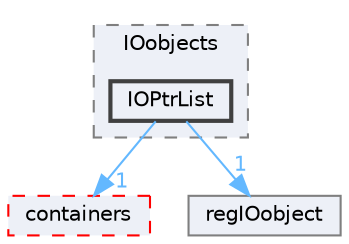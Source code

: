 digraph "src/OpenFOAM/db/IOobjects/IOPtrList"
{
 // LATEX_PDF_SIZE
  bgcolor="transparent";
  edge [fontname=Helvetica,fontsize=10,labelfontname=Helvetica,labelfontsize=10];
  node [fontname=Helvetica,fontsize=10,shape=box,height=0.2,width=0.4];
  compound=true
  subgraph clusterdir_cc10b28373a5cdb85fcb1ececb22619b {
    graph [ bgcolor="#edf0f7", pencolor="grey50", label="IOobjects", fontname=Helvetica,fontsize=10 style="filled,dashed", URL="dir_cc10b28373a5cdb85fcb1ececb22619b.html",tooltip=""]
  dir_0be42a88baa1913e21244519d674a75a [label="IOPtrList", fillcolor="#edf0f7", color="grey25", style="filled,bold", URL="dir_0be42a88baa1913e21244519d674a75a.html",tooltip=""];
  }
  dir_19d0872053bde092be81d7fe3f56cbf7 [label="containers", fillcolor="#edf0f7", color="red", style="filled,dashed", URL="dir_19d0872053bde092be81d7fe3f56cbf7.html",tooltip=""];
  dir_bb2890f68b7fdb7b322b02b8256df6db [label="regIOobject", fillcolor="#edf0f7", color="grey50", style="filled", URL="dir_bb2890f68b7fdb7b322b02b8256df6db.html",tooltip=""];
  dir_0be42a88baa1913e21244519d674a75a->dir_19d0872053bde092be81d7fe3f56cbf7 [headlabel="1", labeldistance=1.5 headhref="dir_001966_000669.html" href="dir_001966_000669.html" color="steelblue1" fontcolor="steelblue1"];
  dir_0be42a88baa1913e21244519d674a75a->dir_bb2890f68b7fdb7b322b02b8256df6db [headlabel="1", labeldistance=1.5 headhref="dir_001966_003303.html" href="dir_001966_003303.html" color="steelblue1" fontcolor="steelblue1"];
}

